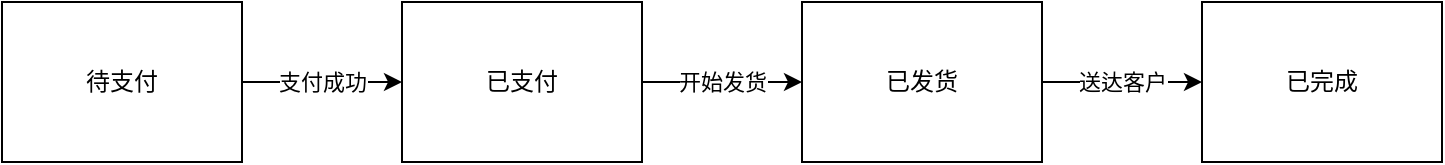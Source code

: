 <mxfile version="20.2.3" type="device">
  <diagram id="1234567890abcdef" name="订单状态机流程图">
    <mxGraphModel dx="800" dy="600" grid="1" gridSize="10" guides="1" tooltips="1" connect="1" arrows="1" fold="1" page="1" pageScale="1" pageWidth="850" pageHeight="1100" math="0" shadow="0">
      <root>
        <mxCell id="0"/>
        <mxCell id="1" parent="0"/>
        <mxCell id="2" value="待支付" style="shape=rounded;whiteSpace=wrap;html=1;" vertex="1" parent="1">
          <mxGeometry x="100" y="100" width="120" height="80" as="geometry"/>
        </mxCell>
        <mxCell id="3" value="已支付" style="shape=rounded;whiteSpace=wrap;html=1;" vertex="1" parent="1">
          <mxGeometry x="300" y="100" width="120" height="80" as="geometry"/>
        </mxCell>
        <mxCell id="4" value="已发货" style="shape=rounded;whiteSpace=wrap;html=1;" vertex="1" parent="1">
          <mxGeometry x="500" y="100" width="120" height="80" as="geometry"/>
        </mxCell>
        <mxCell id="5" value="已完成" style="shape=rounded;whiteSpace=wrap;html=1;" vertex="1" parent="1">
          <mxGeometry x="700" y="100" width="120" height="80" as="geometry"/>
        </mxCell>
        <mxCell id="6" value="支付成功" style="edgeStyle=orthogonalEdgeStyle;rounded=1;exitX=1;exitY=0.5;entryX=0;entryY=0.5;html=1;" edge="1" parent="1" source="2" target="3">
          <mxGeometry relative="1" as="geometry">
            <mxPoint x="210" y="140" as="controlPoint"/>
          </mxGeometry>
        </mxCell>
        <mxCell id="7" value="开始发货" style="edgeStyle=orthogonalEdgeStyle;rounded=1;exitX=1;exitY=0.5;entryX=0;entryY=0.5;html=1;" edge="1" parent="1" source="3" target="4">
          <mxGeometry relative="1" as="geometry">
            <mxPoint x="410" y="140" as="controlPoint"/>
          </mxGeometry>
        </mxCell>
        <mxCell id="8" value="送达客户" style="edgeStyle=orthogonalEdgeStyle;rounded=1;exitX=1;exitY=0.5;entryX=0;entryY=0.5;html=1;" edge="1" parent="1" source="4" target="5">
          <mxGeometry relative="1" as="geometry">
            <mxPoint x="610" y="140" as="controlPoint"/>
          </mxGeometry>
        </mxCell>
      </root>
    </mxGraphModel>
  </diagram>
</mxfile>